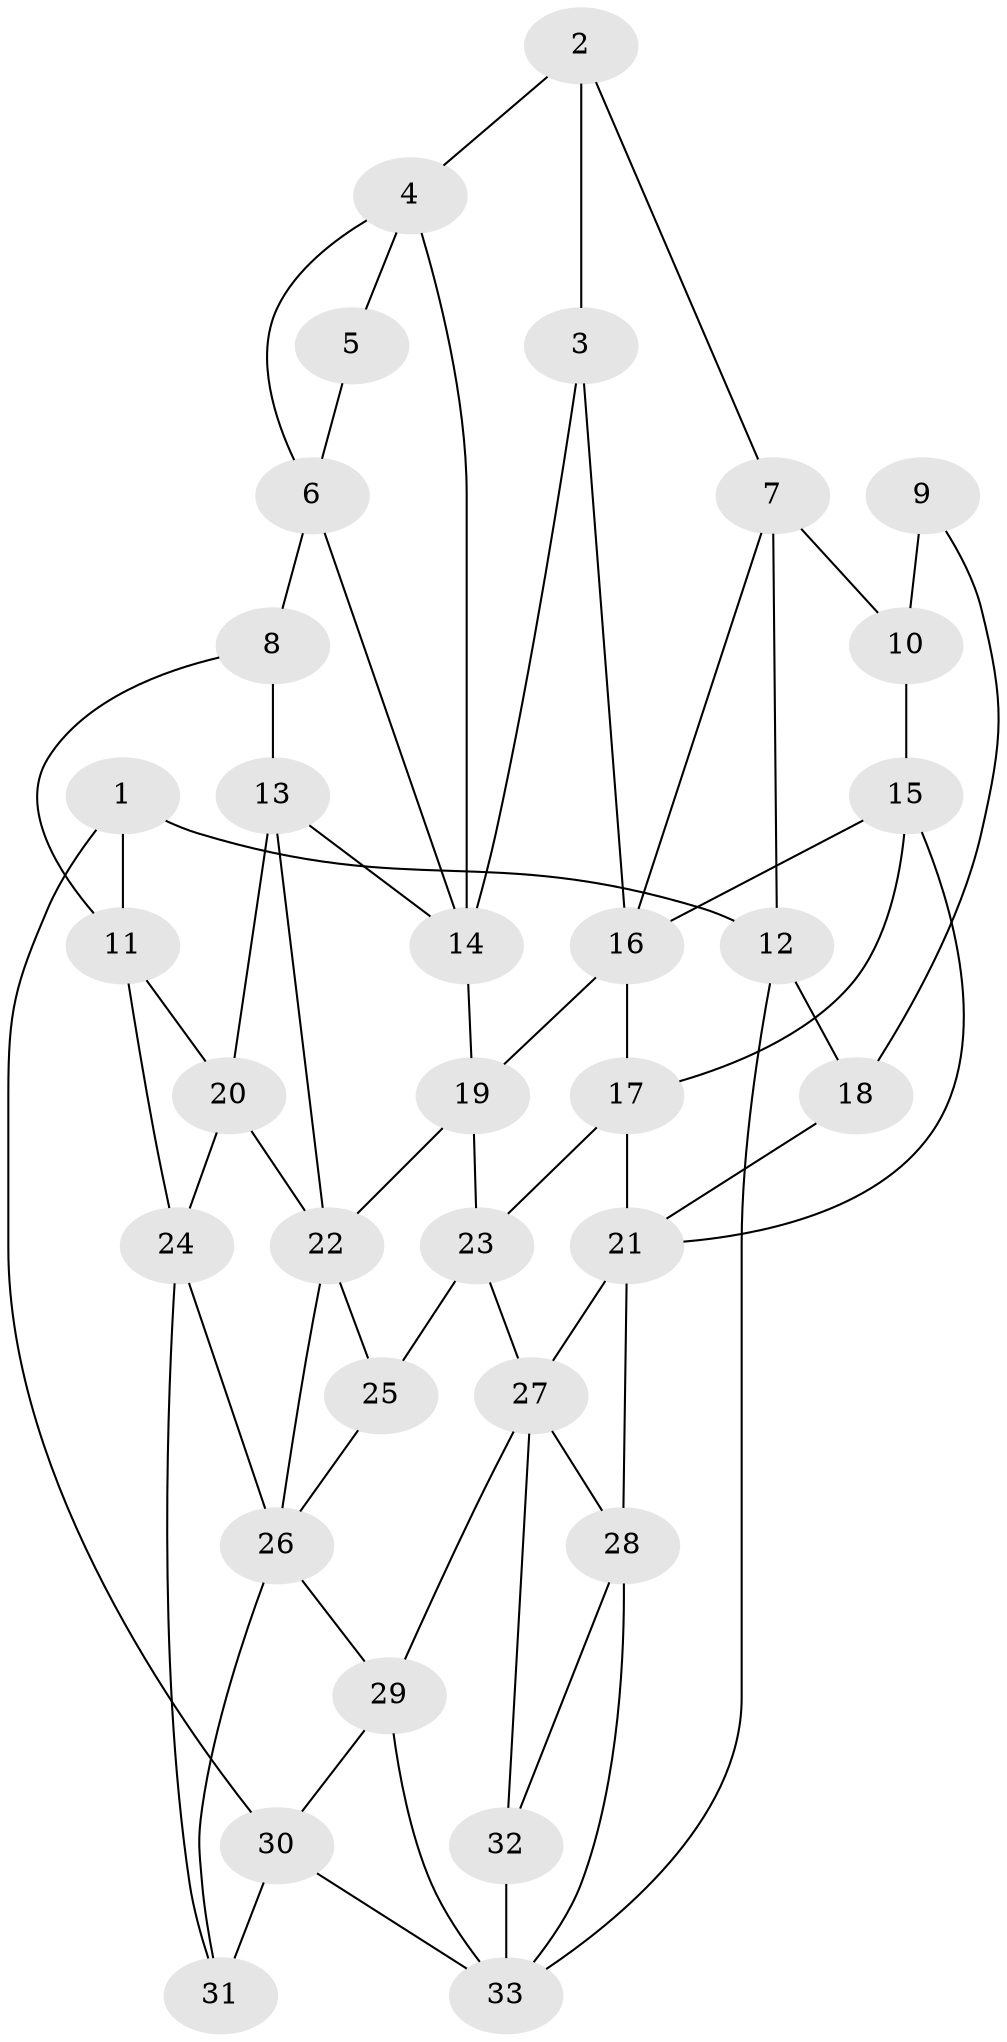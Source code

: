 // original degree distribution, {3: 0.027777777777777776, 5: 0.5277777777777778, 4: 0.2222222222222222, 6: 0.2222222222222222}
// Generated by graph-tools (version 1.1) at 2025/38/03/04/25 23:38:27]
// undirected, 33 vertices, 63 edges
graph export_dot {
  node [color=gray90,style=filled];
  1;
  2;
  3;
  4;
  5;
  6;
  7;
  8;
  9;
  10;
  11;
  12;
  13;
  14;
  15;
  16;
  17;
  18;
  19;
  20;
  21;
  22;
  23;
  24;
  25;
  26;
  27;
  28;
  29;
  30;
  31;
  32;
  33;
  1 -- 11 [weight=2.0];
  1 -- 12 [weight=1.0];
  1 -- 30 [weight=1.0];
  2 -- 3 [weight=2.0];
  2 -- 4 [weight=2.0];
  2 -- 7 [weight=1.0];
  3 -- 14 [weight=1.0];
  3 -- 16 [weight=1.0];
  4 -- 5 [weight=2.0];
  4 -- 6 [weight=1.0];
  4 -- 14 [weight=1.0];
  5 -- 6 [weight=2.0];
  6 -- 8 [weight=2.0];
  6 -- 14 [weight=1.0];
  7 -- 10 [weight=1.0];
  7 -- 12 [weight=2.0];
  7 -- 16 [weight=1.0];
  8 -- 11 [weight=1.0];
  8 -- 13 [weight=1.0];
  9 -- 10 [weight=2.0];
  9 -- 18 [weight=1.0];
  10 -- 15 [weight=2.0];
  11 -- 20 [weight=1.0];
  11 -- 24 [weight=1.0];
  12 -- 18 [weight=1.0];
  12 -- 33 [weight=1.0];
  13 -- 14 [weight=1.0];
  13 -- 20 [weight=2.0];
  13 -- 22 [weight=1.0];
  14 -- 19 [weight=1.0];
  15 -- 16 [weight=1.0];
  15 -- 17 [weight=1.0];
  15 -- 21 [weight=1.0];
  16 -- 17 [weight=1.0];
  16 -- 19 [weight=1.0];
  17 -- 21 [weight=1.0];
  17 -- 23 [weight=1.0];
  18 -- 21 [weight=2.0];
  19 -- 22 [weight=1.0];
  19 -- 23 [weight=1.0];
  20 -- 22 [weight=1.0];
  20 -- 24 [weight=2.0];
  21 -- 27 [weight=1.0];
  21 -- 28 [weight=1.0];
  22 -- 25 [weight=1.0];
  22 -- 26 [weight=2.0];
  23 -- 25 [weight=2.0];
  23 -- 27 [weight=2.0];
  24 -- 26 [weight=1.0];
  24 -- 31 [weight=1.0];
  25 -- 26 [weight=1.0];
  26 -- 29 [weight=1.0];
  26 -- 31 [weight=1.0];
  27 -- 28 [weight=1.0];
  27 -- 29 [weight=1.0];
  27 -- 32 [weight=1.0];
  28 -- 32 [weight=1.0];
  28 -- 33 [weight=1.0];
  29 -- 30 [weight=1.0];
  29 -- 33 [weight=2.0];
  30 -- 31 [weight=2.0];
  30 -- 33 [weight=1.0];
  32 -- 33 [weight=2.0];
}
